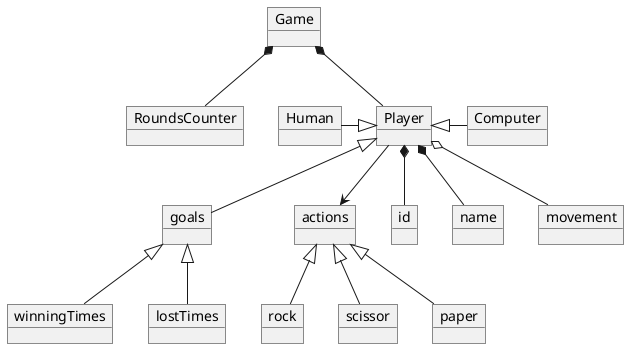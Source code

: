 @startuml RockScissorPaper

object Game
    object RoundsCounter
    object Player
        object id
        object name
        object movement
        object goals
            object winningTimes
            object lostTimes
    object Human
    object Computer
    object actions
        object rock
        object scissor
        object paper

Game *-- Player
Game *-- RoundsCounter

Player *-- id
Player *-- name
Player o-- movement
Human -right-|> Player
Computer -left-|> Player
actions <-up- Player
goals -up-|> Player
rock -up-|> actions
scissor -up-|> actions
paper -up-|> actions
winningTimes -up-|> goals
lostTimes -up-|> goals

@enduml